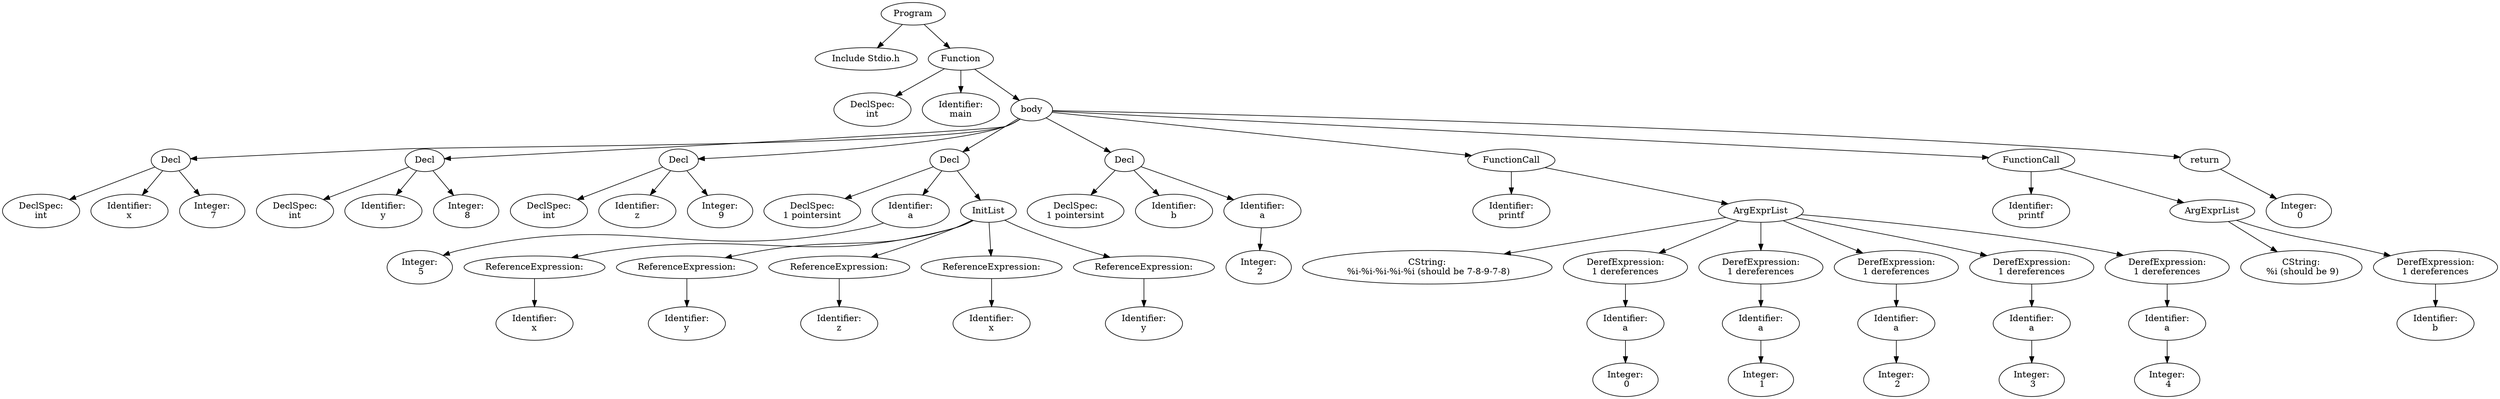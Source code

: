 digraph G {
0 [label="Program"];
0 -> 1;
1[label="Include Stdio.h"];
0 -> 2;
2 [label="Function"];
 2->3;
3 [label = "DeclSpec:
int"];
2->4;
4[label="Identifier:
main"];
2->5;
5[ label = "body"];
5->6;
6 [label="Decl" ];
6->7;
7 [label = "DeclSpec:
int"];
6->8;
8[label="Identifier:
x"];
6->9;
9[label="Integer:
 7"];
5->10;
10 [label="Decl" ];
10->11;
11 [label = "DeclSpec:
int"];
10->12;
12[label="Identifier:
y"];
10->13;
13[label="Integer:
 8"];
5->14;
14 [label="Decl" ];
14->15;
15 [label = "DeclSpec:
int"];
14->16;
16[label="Identifier:
z"];
14->17;
17[label="Integer:
 9"];
5->18;
18 [label="Decl" ];
18->19;
19 [label = "DeclSpec:
1 pointersint"];
18->20;
20[label="Identifier:
a"];
20->21;
21[label="Integer:
 5"];
18->22;
22 [label = "InitList"];
22->23;
23 [ label = "ReferenceExpression:
"];
23->24;
24[label="Identifier:
x"];
22->25;
25 [ label = "ReferenceExpression:
"];
25->26;
26[label="Identifier:
y"];
22->27;
27 [ label = "ReferenceExpression:
"];
27->28;
28[label="Identifier:
z"];
22->29;
29 [ label = "ReferenceExpression:
"];
29->30;
30[label="Identifier:
x"];
22->31;
31 [ label = "ReferenceExpression:
"];
31->32;
32[label="Identifier:
y"];
5->33;
33 [label="Decl" ];
33->34;
34 [label = "DeclSpec:
1 pointersint"];
33->35;
35[label="Identifier:
b"];
33->36;
36[label="Identifier:
a"];
36->37;
37[label="Integer:
 2"];
5->39;
39 [ label = "FunctionCall"];
39->40;
40[label="Identifier:
printf"];
39->41;
41 [ label = "ArgExprList"];
41->42;
42[label="CString:
 %i-%i-%i-%i-%i (should be 7-8-9-7-8)\n"];
41->43;
43 [ label = "DerefExpression:
1 dereferences"];
43->44;
44[label="Identifier:
a"];
44->45;
45[label="Integer:
 0"];
41->46;
46 [ label = "DerefExpression:
1 dereferences"];
46->47;
47[label="Identifier:
a"];
47->48;
48[label="Integer:
 1"];
41->49;
49 [ label = "DerefExpression:
1 dereferences"];
49->50;
50[label="Identifier:
a"];
50->51;
51[label="Integer:
 2"];
41->52;
52 [ label = "DerefExpression:
1 dereferences"];
52->53;
53[label="Identifier:
a"];
53->54;
54[label="Integer:
 3"];
41->55;
55 [ label = "DerefExpression:
1 dereferences"];
55->56;
56[label="Identifier:
a"];
56->57;
57[label="Integer:
 4"];
5->59;
59 [ label = "FunctionCall"];
59->60;
60[label="Identifier:
printf"];
59->61;
61 [ label = "ArgExprList"];
61->62;
62[label="CString:
 %i (should be 9)\n"];
61->63;
63 [ label = "DerefExpression:
1 dereferences"];
63->64;
64[label="Identifier:
b"];
5->65;
65[label="return"];
65->67;
67[label="Integer:
 0"];
}